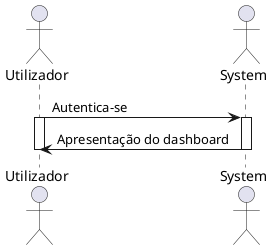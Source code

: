 @startuml

actor Utilizador as act
actor System as sys

act->sys: Autentica-se
activate act
activate sys
sys->act : Apresentação do dashboard
deactivate sys
deactivate act
@enduml